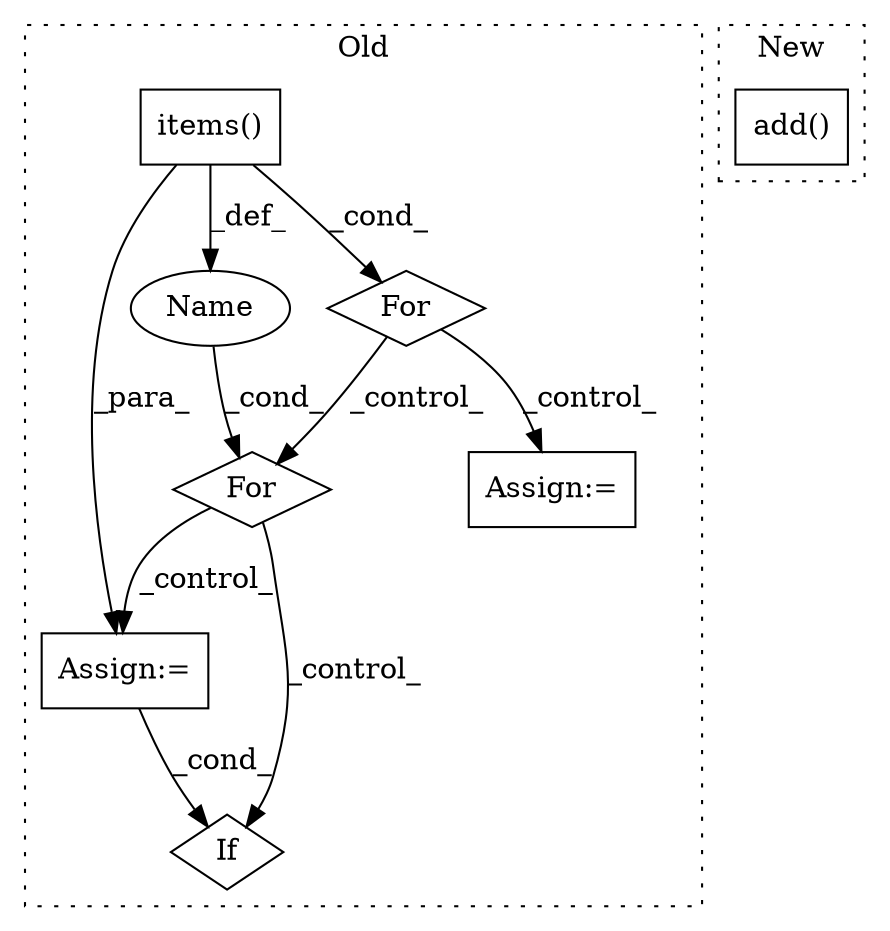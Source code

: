 digraph G {
subgraph cluster0 {
1 [label="items()" a="75" s="3070" l="46" shape="box"];
3 [label="For" a="107" s="3166,3197" l="4,18" shape="diamond"];
4 [label="Assign:=" a="68" s="3220" l="3" shape="box"];
5 [label="Name" a="87" s="3170" l="13" shape="ellipse"];
6 [label="Assign:=" a="68" s="3607" l="3" shape="box"];
7 [label="If" a="96" s="3270" l="3" shape="diamond"];
8 [label="For" a="107" s="3038,3116" l="4,14" shape="diamond"];
label = "Old";
style="dotted";
}
subgraph cluster1 {
2 [label="add()" a="75" s="2850,2885" l="30,1" shape="box"];
label = "New";
style="dotted";
}
1 -> 4 [label="_para_"];
1 -> 8 [label="_cond_"];
1 -> 5 [label="_def_"];
3 -> 7 [label="_control_"];
3 -> 4 [label="_control_"];
4 -> 7 [label="_cond_"];
5 -> 3 [label="_cond_"];
8 -> 3 [label="_control_"];
8 -> 6 [label="_control_"];
}